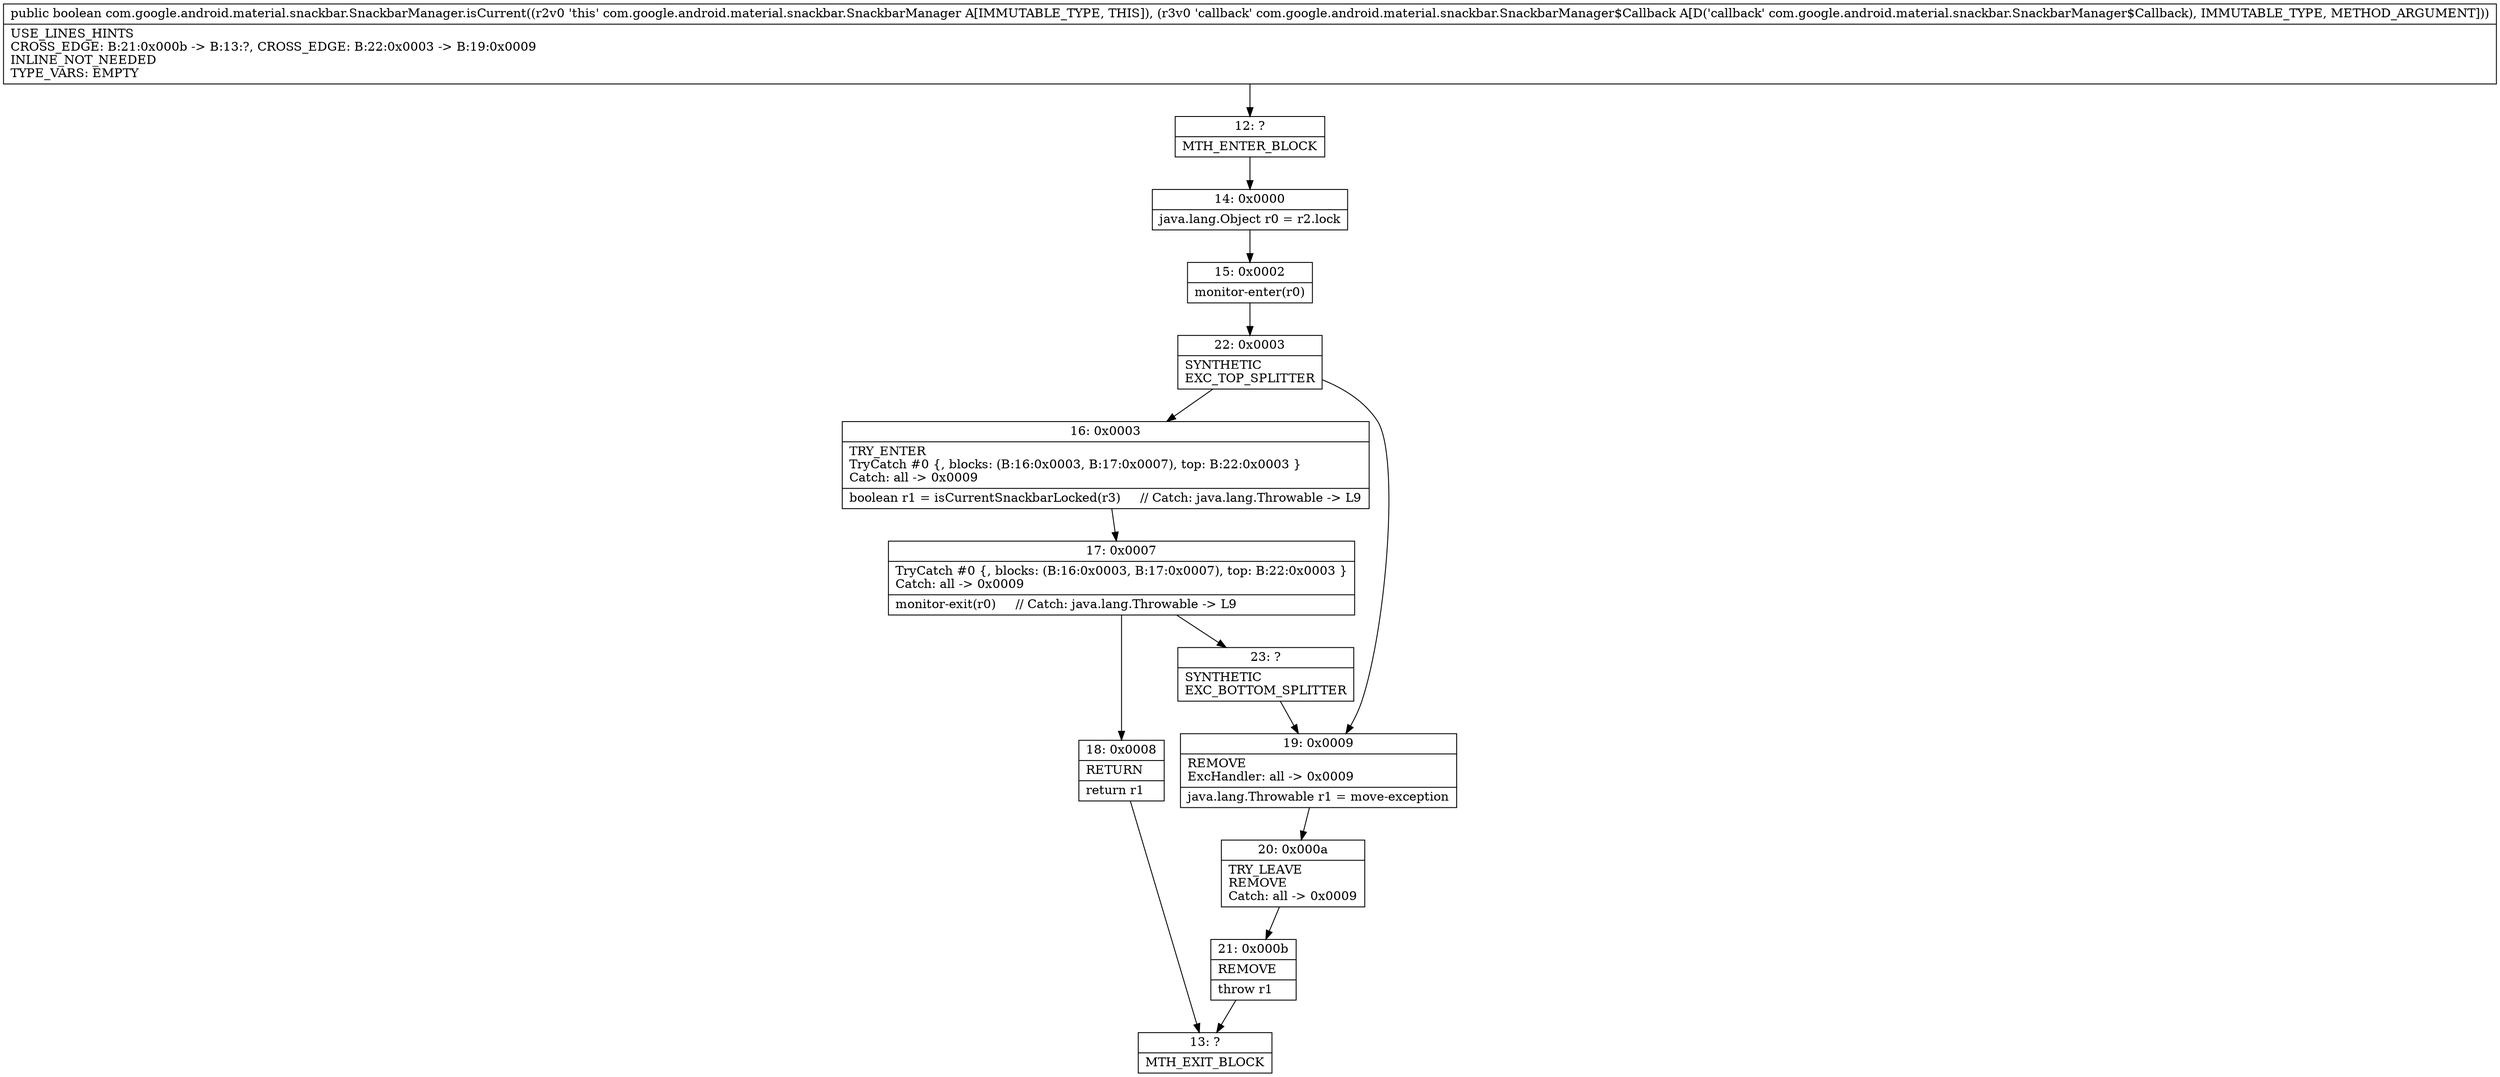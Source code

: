 digraph "CFG forcom.google.android.material.snackbar.SnackbarManager.isCurrent(Lcom\/google\/android\/material\/snackbar\/SnackbarManager$Callback;)Z" {
Node_12 [shape=record,label="{12\:\ ?|MTH_ENTER_BLOCK\l}"];
Node_14 [shape=record,label="{14\:\ 0x0000|java.lang.Object r0 = r2.lock\l}"];
Node_15 [shape=record,label="{15\:\ 0x0002|monitor\-enter(r0)\l}"];
Node_22 [shape=record,label="{22\:\ 0x0003|SYNTHETIC\lEXC_TOP_SPLITTER\l}"];
Node_16 [shape=record,label="{16\:\ 0x0003|TRY_ENTER\lTryCatch #0 \{, blocks: (B:16:0x0003, B:17:0x0007), top: B:22:0x0003 \}\lCatch: all \-\> 0x0009\l|boolean r1 = isCurrentSnackbarLocked(r3)     \/\/ Catch: java.lang.Throwable \-\> L9\l}"];
Node_17 [shape=record,label="{17\:\ 0x0007|TryCatch #0 \{, blocks: (B:16:0x0003, B:17:0x0007), top: B:22:0x0003 \}\lCatch: all \-\> 0x0009\l|monitor\-exit(r0)     \/\/ Catch: java.lang.Throwable \-\> L9\l}"];
Node_18 [shape=record,label="{18\:\ 0x0008|RETURN\l|return r1\l}"];
Node_13 [shape=record,label="{13\:\ ?|MTH_EXIT_BLOCK\l}"];
Node_23 [shape=record,label="{23\:\ ?|SYNTHETIC\lEXC_BOTTOM_SPLITTER\l}"];
Node_19 [shape=record,label="{19\:\ 0x0009|REMOVE\lExcHandler: all \-\> 0x0009\l|java.lang.Throwable r1 = move\-exception\l}"];
Node_20 [shape=record,label="{20\:\ 0x000a|TRY_LEAVE\lREMOVE\lCatch: all \-\> 0x0009\l}"];
Node_21 [shape=record,label="{21\:\ 0x000b|REMOVE\l|throw r1\l}"];
MethodNode[shape=record,label="{public boolean com.google.android.material.snackbar.SnackbarManager.isCurrent((r2v0 'this' com.google.android.material.snackbar.SnackbarManager A[IMMUTABLE_TYPE, THIS]), (r3v0 'callback' com.google.android.material.snackbar.SnackbarManager$Callback A[D('callback' com.google.android.material.snackbar.SnackbarManager$Callback), IMMUTABLE_TYPE, METHOD_ARGUMENT]))  | USE_LINES_HINTS\lCROSS_EDGE: B:21:0x000b \-\> B:13:?, CROSS_EDGE: B:22:0x0003 \-\> B:19:0x0009\lINLINE_NOT_NEEDED\lTYPE_VARS: EMPTY\l}"];
MethodNode -> Node_12;Node_12 -> Node_14;
Node_14 -> Node_15;
Node_15 -> Node_22;
Node_22 -> Node_16;
Node_22 -> Node_19;
Node_16 -> Node_17;
Node_17 -> Node_18;
Node_17 -> Node_23;
Node_18 -> Node_13;
Node_23 -> Node_19;
Node_19 -> Node_20;
Node_20 -> Node_21;
Node_21 -> Node_13;
}

